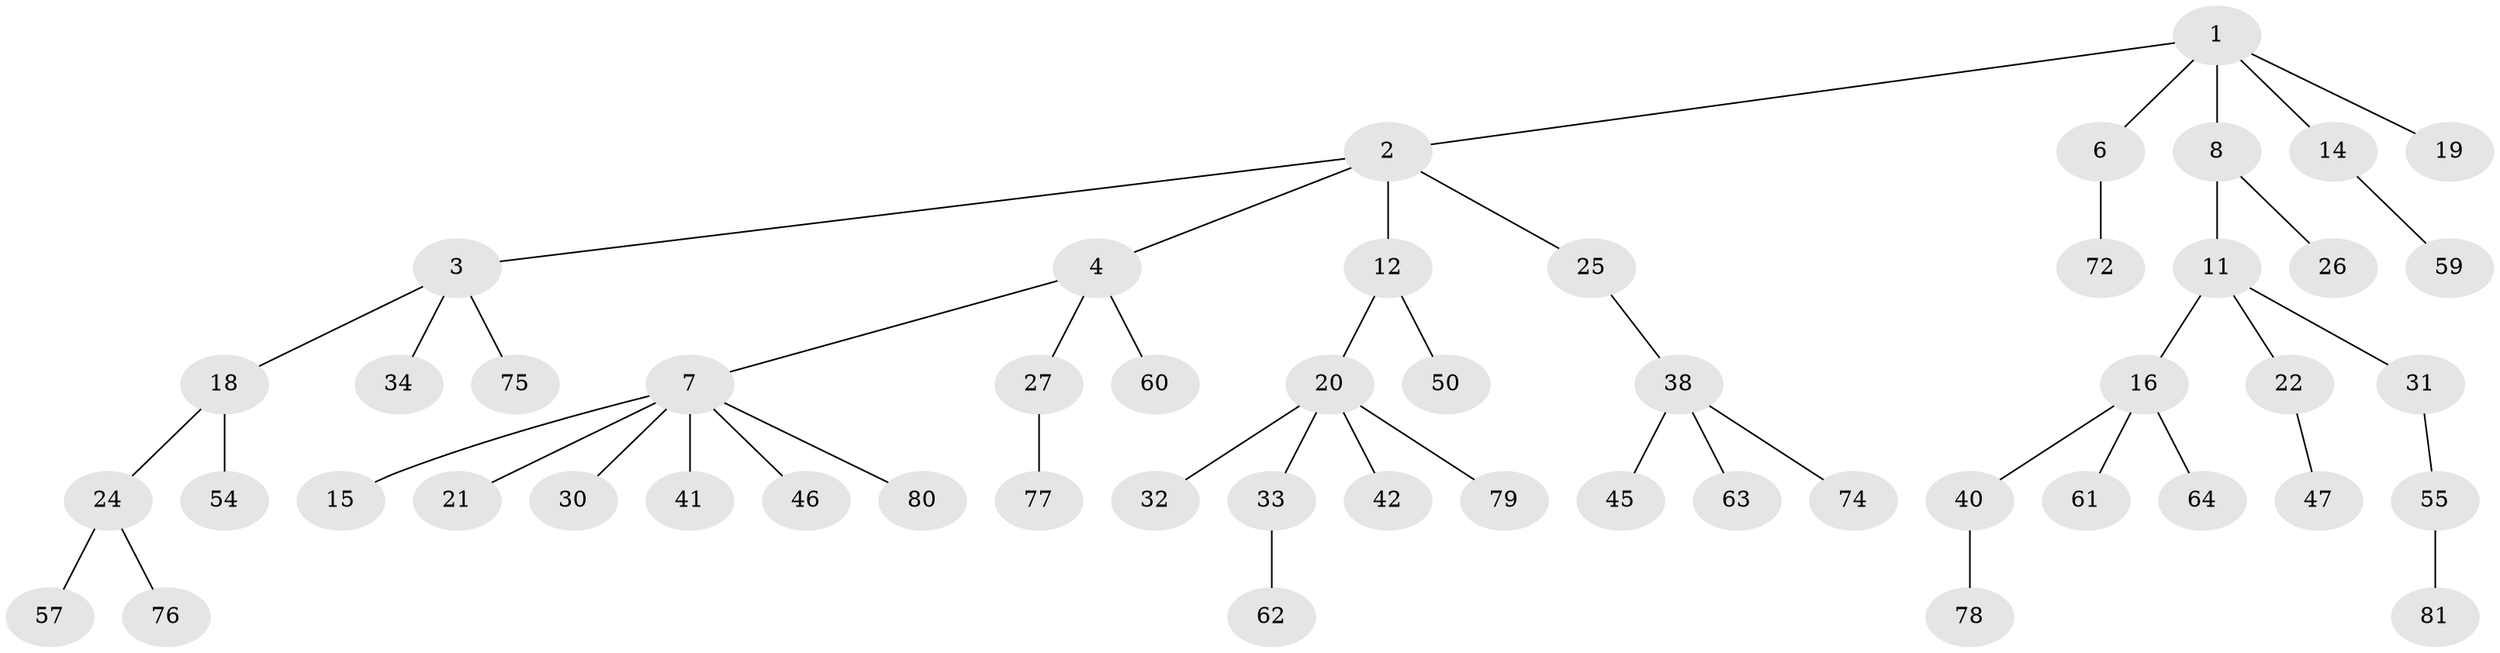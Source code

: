 // original degree distribution, {6: 0.011904761904761904, 5: 0.047619047619047616, 4: 0.08333333333333333, 2: 0.3333333333333333, 1: 0.4523809523809524, 3: 0.07142857142857142}
// Generated by graph-tools (version 1.1) at 2025/42/03/06/25 10:42:05]
// undirected, 52 vertices, 51 edges
graph export_dot {
graph [start="1"]
  node [color=gray90,style=filled];
  1 [super="+35"];
  2;
  3 [super="+5"];
  4 [super="+9"];
  6 [super="+69"];
  7 [super="+17"];
  8 [super="+10"];
  11 [super="+13"];
  12 [super="+37"];
  14 [super="+49"];
  15 [super="+67"];
  16 [super="+36"];
  18 [super="+53"];
  19;
  20 [super="+23"];
  21 [super="+28"];
  22 [super="+71"];
  24 [super="+48"];
  25 [super="+29"];
  26;
  27 [super="+51"];
  30 [super="+73"];
  31 [super="+44"];
  32;
  33 [super="+56"];
  34 [super="+43"];
  38 [super="+39"];
  40 [super="+52"];
  41 [super="+58"];
  42;
  45 [super="+70"];
  46;
  47;
  50;
  54;
  55 [super="+66"];
  57;
  59 [super="+68"];
  60 [super="+65"];
  61 [super="+82"];
  62;
  63;
  64;
  72;
  74 [super="+83"];
  75;
  76;
  77;
  78;
  79;
  80 [super="+84"];
  81;
  1 -- 2;
  1 -- 6;
  1 -- 8;
  1 -- 14;
  1 -- 19;
  2 -- 3;
  2 -- 4;
  2 -- 12;
  2 -- 25;
  3 -- 18;
  3 -- 75;
  3 -- 34;
  4 -- 7;
  4 -- 27;
  4 -- 60;
  6 -- 72;
  7 -- 15;
  7 -- 46;
  7 -- 80;
  7 -- 41;
  7 -- 21;
  7 -- 30;
  8 -- 11;
  8 -- 26;
  11 -- 22;
  11 -- 31;
  11 -- 16;
  12 -- 20;
  12 -- 50;
  14 -- 59;
  16 -- 40;
  16 -- 61;
  16 -- 64;
  18 -- 24;
  18 -- 54;
  20 -- 32;
  20 -- 33;
  20 -- 42;
  20 -- 79;
  22 -- 47;
  24 -- 76;
  24 -- 57;
  25 -- 38;
  27 -- 77;
  31 -- 55;
  33 -- 62;
  38 -- 63;
  38 -- 74;
  38 -- 45;
  40 -- 78;
  55 -- 81;
}
